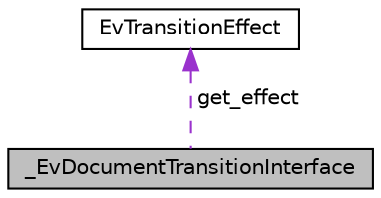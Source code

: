 digraph "_EvDocumentTransitionInterface"
{
  edge [fontname="Helvetica",fontsize="10",labelfontname="Helvetica",labelfontsize="10"];
  node [fontname="Helvetica",fontsize="10",shape=record];
  Node1 [label="_EvDocumentTransitionInterface",height=0.2,width=0.4,color="black", fillcolor="grey75", style="filled" fontcolor="black"];
  Node2 -> Node1 [dir="back",color="darkorchid3",fontsize="10",style="dashed",label=" get_effect" ,fontname="Helvetica"];
  Node2 [label="EvTransitionEffect",height=0.2,width=0.4,color="black", fillcolor="white", style="filled",URL="$de/da4/structEvTransitionEffect.html"];
}
